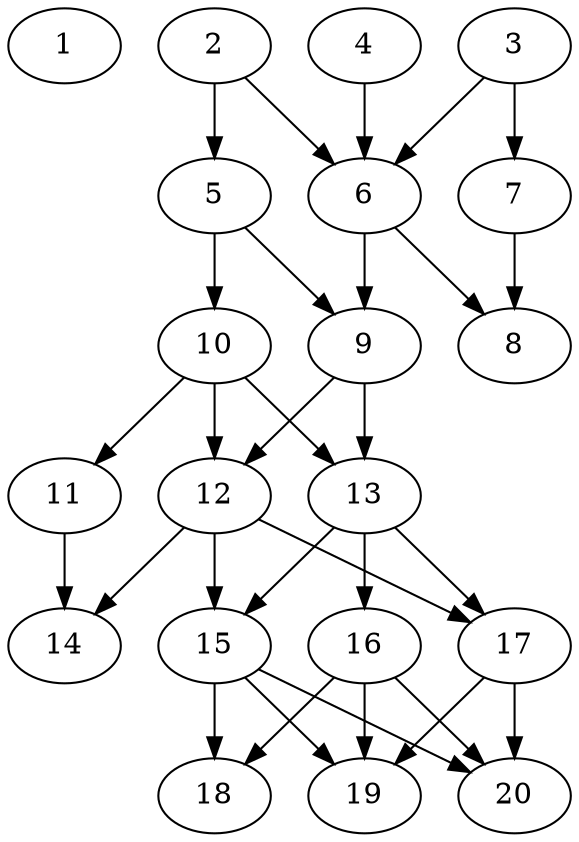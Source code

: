// DAG automatically generated by daggen at Thu Oct  3 13:58:44 2019
// ./daggen --dot -n 20 --ccr 0.4 --fat 0.5 --regular 0.7 --density 0.7 --mindata 5242880 --maxdata 52428800 
digraph G {
  1 [size="42280960", alpha="0.08", expect_size="16912384"] 
  2 [size="34854400", alpha="0.18", expect_size="13941760"] 
  2 -> 5 [size ="13941760"]
  2 -> 6 [size ="13941760"]
  3 [size="105651200", alpha="0.00", expect_size="42260480"] 
  3 -> 6 [size ="42260480"]
  3 -> 7 [size ="42260480"]
  4 [size="126144000", alpha="0.11", expect_size="50457600"] 
  4 -> 6 [size ="50457600"]
  5 [size="81239040", alpha="0.04", expect_size="32495616"] 
  5 -> 9 [size ="32495616"]
  5 -> 10 [size ="32495616"]
  6 [size="91279360", alpha="0.18", expect_size="36511744"] 
  6 -> 8 [size ="36511744"]
  6 -> 9 [size ="36511744"]
  7 [size="40663040", alpha="0.02", expect_size="16265216"] 
  7 -> 8 [size ="16265216"]
  8 [size="32995840", alpha="0.14", expect_size="13198336"] 
  9 [size="45857280", alpha="0.00", expect_size="18342912"] 
  9 -> 12 [size ="18342912"]
  9 -> 13 [size ="18342912"]
  10 [size="79290880", alpha="0.11", expect_size="31716352"] 
  10 -> 11 [size ="31716352"]
  10 -> 12 [size ="31716352"]
  10 -> 13 [size ="31716352"]
  11 [size="106368000", alpha="0.03", expect_size="42547200"] 
  11 -> 14 [size ="42547200"]
  12 [size="35770880", alpha="0.04", expect_size="14308352"] 
  12 -> 14 [size ="14308352"]
  12 -> 15 [size ="14308352"]
  12 -> 17 [size ="14308352"]
  13 [size="25976320", alpha="0.04", expect_size="10390528"] 
  13 -> 15 [size ="10390528"]
  13 -> 16 [size ="10390528"]
  13 -> 17 [size ="10390528"]
  14 [size="26242560", alpha="0.11", expect_size="10497024"] 
  15 [size="92469760", alpha="0.06", expect_size="36987904"] 
  15 -> 18 [size ="36987904"]
  15 -> 19 [size ="36987904"]
  15 -> 20 [size ="36987904"]
  16 [size="118894080", alpha="0.10", expect_size="47557632"] 
  16 -> 18 [size ="47557632"]
  16 -> 19 [size ="47557632"]
  16 -> 20 [size ="47557632"]
  17 [size="107082240", alpha="0.11", expect_size="42832896"] 
  17 -> 19 [size ="42832896"]
  17 -> 20 [size ="42832896"]
  18 [size="118097920", alpha="0.03", expect_size="47239168"] 
  19 [size="84142080", alpha="0.10", expect_size="33656832"] 
  20 [size="85946880", alpha="0.02", expect_size="34378752"] 
}
